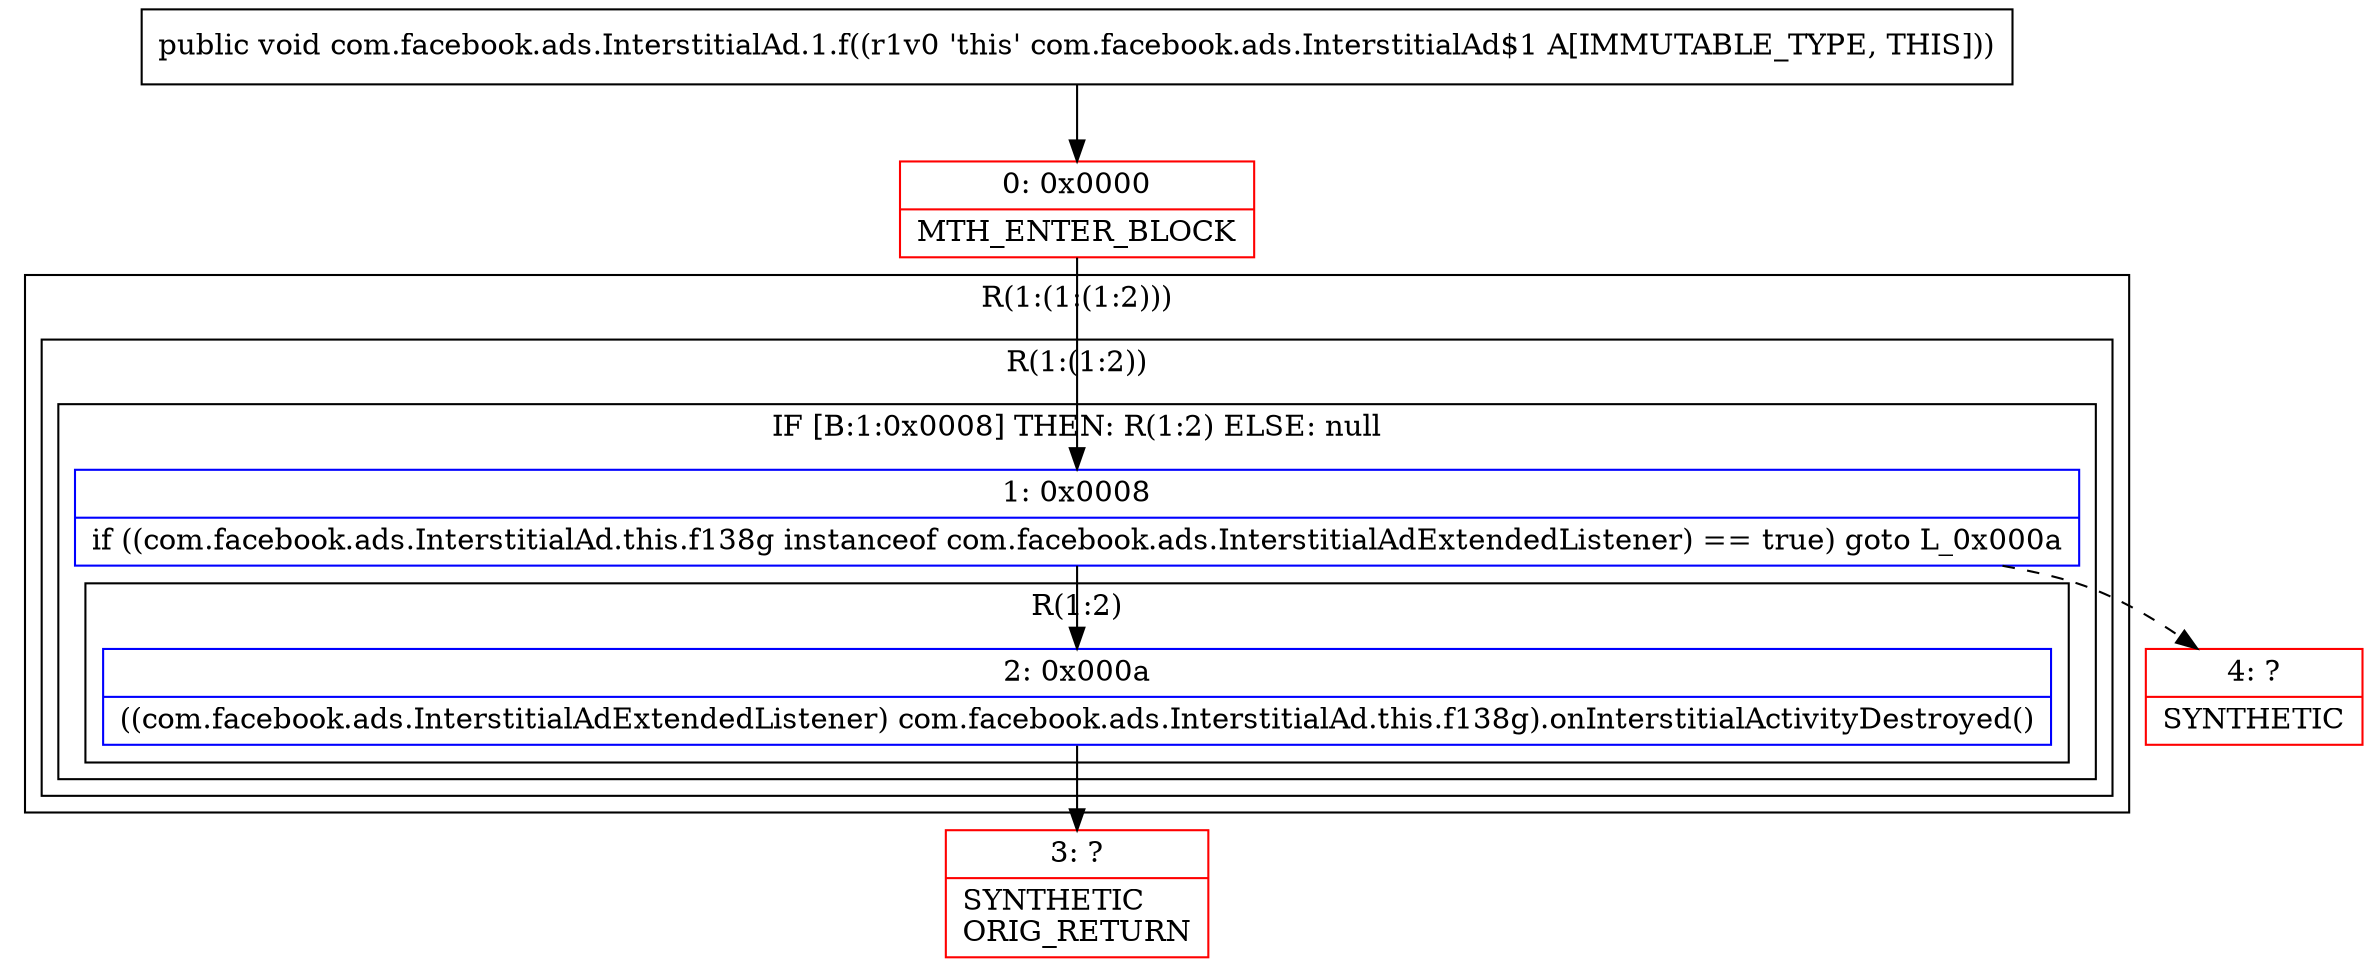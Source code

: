 digraph "CFG forcom.facebook.ads.InterstitialAd.1.f()V" {
subgraph cluster_Region_470966306 {
label = "R(1:(1:(1:2)))";
node [shape=record,color=blue];
subgraph cluster_Region_2070363004 {
label = "R(1:(1:2))";
node [shape=record,color=blue];
subgraph cluster_IfRegion_1841948065 {
label = "IF [B:1:0x0008] THEN: R(1:2) ELSE: null";
node [shape=record,color=blue];
Node_1 [shape=record,label="{1\:\ 0x0008|if ((com.facebook.ads.InterstitialAd.this.f138g instanceof com.facebook.ads.InterstitialAdExtendedListener) == true) goto L_0x000a\l}"];
subgraph cluster_Region_918491517 {
label = "R(1:2)";
node [shape=record,color=blue];
Node_2 [shape=record,label="{2\:\ 0x000a|((com.facebook.ads.InterstitialAdExtendedListener) com.facebook.ads.InterstitialAd.this.f138g).onInterstitialActivityDestroyed()\l}"];
}
}
}
}
Node_0 [shape=record,color=red,label="{0\:\ 0x0000|MTH_ENTER_BLOCK\l}"];
Node_3 [shape=record,color=red,label="{3\:\ ?|SYNTHETIC\lORIG_RETURN\l}"];
Node_4 [shape=record,color=red,label="{4\:\ ?|SYNTHETIC\l}"];
MethodNode[shape=record,label="{public void com.facebook.ads.InterstitialAd.1.f((r1v0 'this' com.facebook.ads.InterstitialAd$1 A[IMMUTABLE_TYPE, THIS])) }"];
MethodNode -> Node_0;
Node_1 -> Node_2;
Node_1 -> Node_4[style=dashed];
Node_2 -> Node_3;
Node_0 -> Node_1;
}

